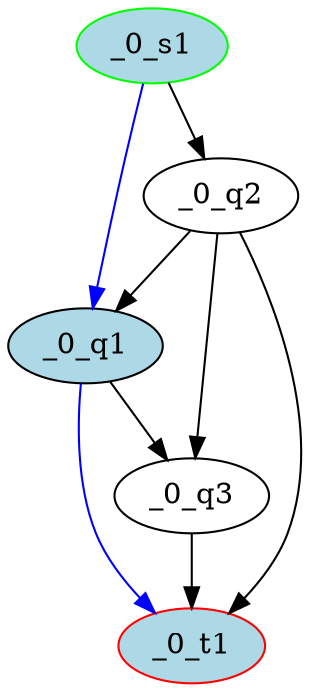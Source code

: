 digraph result{
_0_s1 [initial=1,color=green][style=filled,fillcolor=lightblue];
_0_t1 [final=1,color=red][style=filled,fillcolor=lightblue];
_0_q1 [style=filled,fillcolor=lightblue];
_0_q2 ;
_0_q3 ;
_0_s1 -> _0_q1 [color=blue];
_0_s1 -> _0_q2;
_0_q1 -> _0_t1 [color=blue];
_0_q1 -> _0_q3;
_0_q2 -> _0_t1;
_0_q2 -> _0_q1;
_0_q2 -> _0_q3;
_0_q3 -> _0_t1;
}
